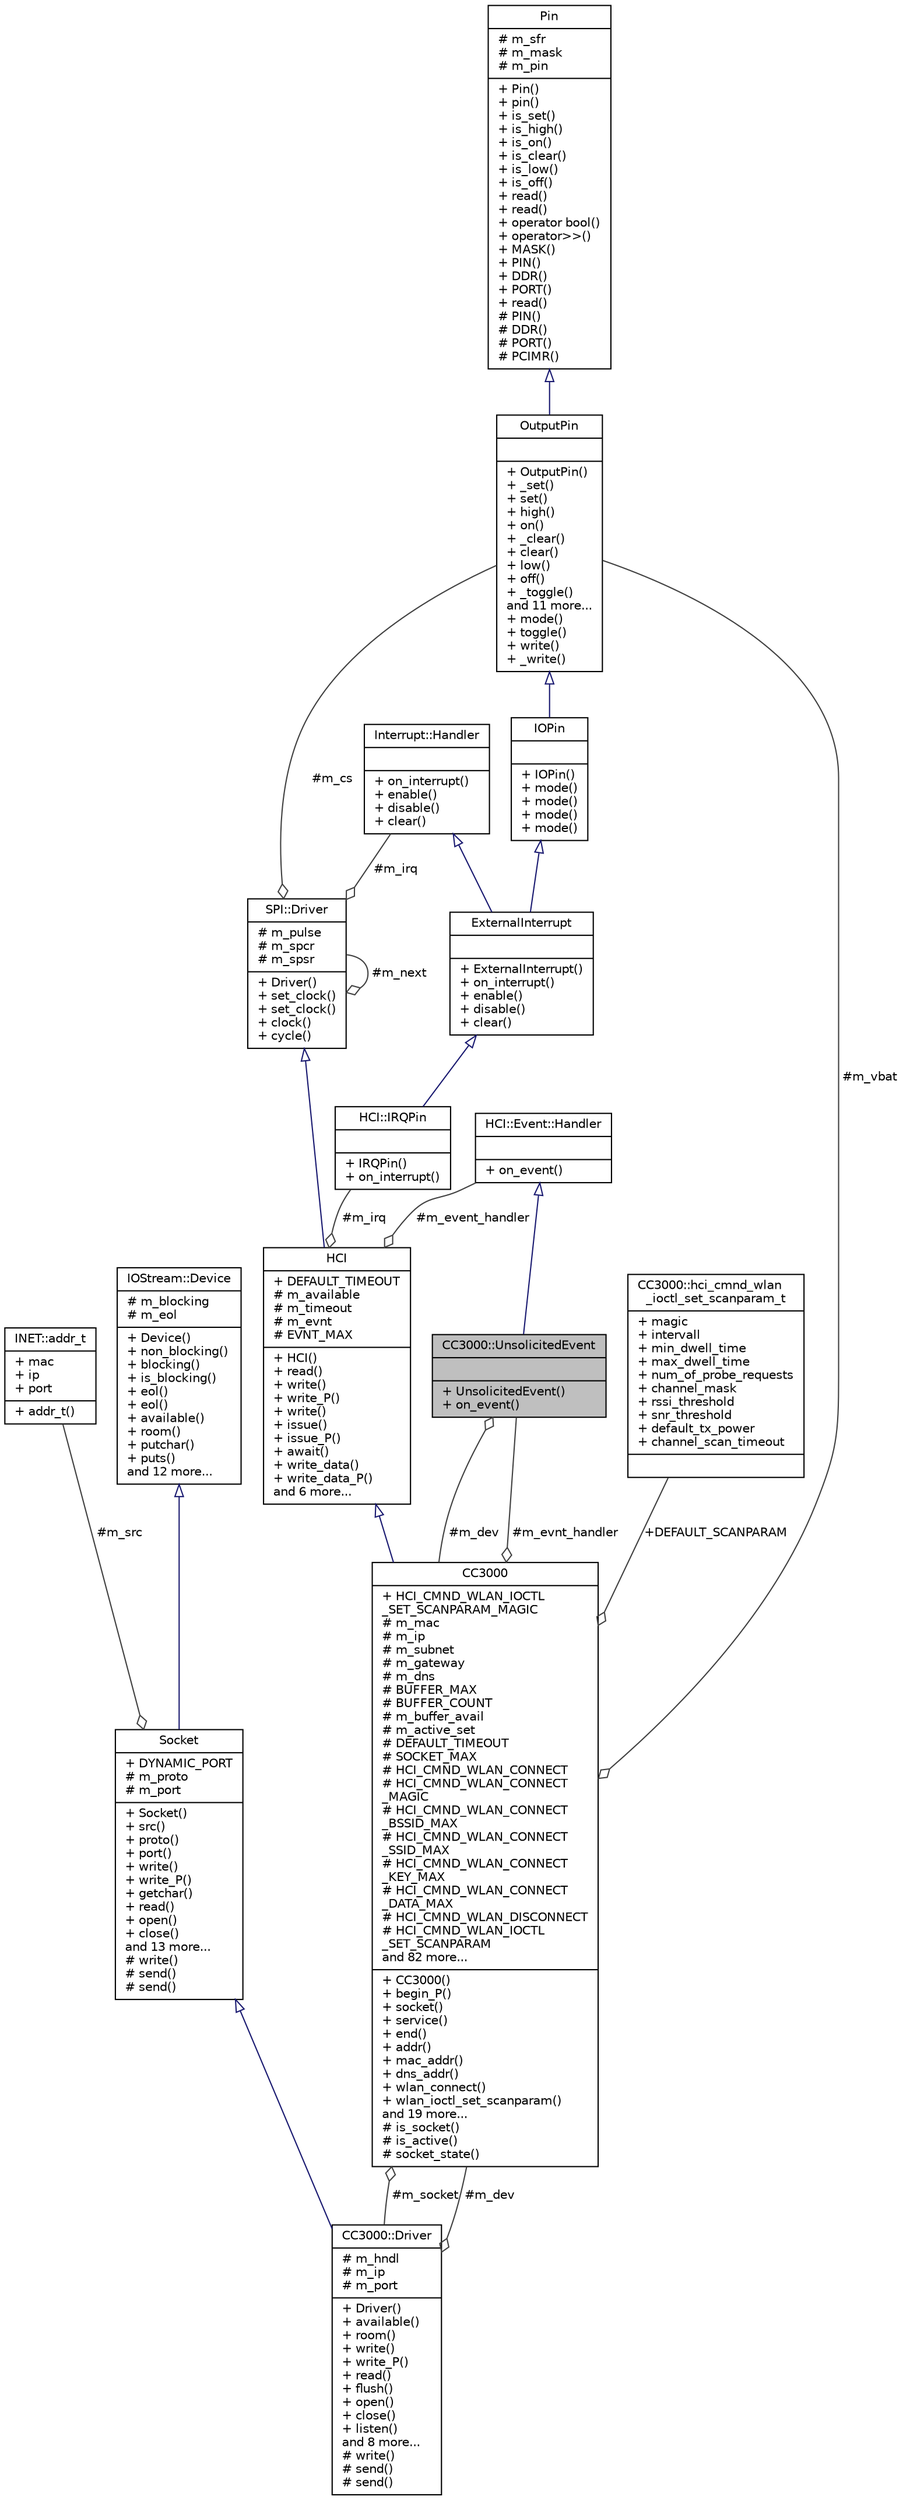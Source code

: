 digraph "CC3000::UnsolicitedEvent"
{
  edge [fontname="Helvetica",fontsize="10",labelfontname="Helvetica",labelfontsize="10"];
  node [fontname="Helvetica",fontsize="10",shape=record];
  Node1 [label="{CC3000::UnsolicitedEvent\n||+ UnsolicitedEvent()\l+ on_event()\l}",height=0.2,width=0.4,color="black", fillcolor="grey75", style="filled", fontcolor="black"];
  Node2 -> Node1 [dir="back",color="midnightblue",fontsize="10",style="solid",arrowtail="onormal",fontname="Helvetica"];
  Node2 [label="{HCI::Event::Handler\n||+ on_event()\l}",height=0.2,width=0.4,color="black", fillcolor="white", style="filled",URL="$dd/de2/classHCI_1_1Event_1_1Handler.html"];
  Node3 -> Node1 [color="grey25",fontsize="10",style="solid",label=" #m_dev" ,arrowhead="odiamond",fontname="Helvetica"];
  Node3 [label="{CC3000\n|+ HCI_CMND_WLAN_IOCTL\l_SET_SCANPARAM_MAGIC\l# m_mac\l# m_ip\l# m_subnet\l# m_gateway\l# m_dns\l# BUFFER_MAX\l# BUFFER_COUNT\l# m_buffer_avail\l# m_active_set\l# DEFAULT_TIMEOUT\l# SOCKET_MAX\l# HCI_CMND_WLAN_CONNECT\l# HCI_CMND_WLAN_CONNECT\l_MAGIC\l# HCI_CMND_WLAN_CONNECT\l_BSSID_MAX\l# HCI_CMND_WLAN_CONNECT\l_SSID_MAX\l# HCI_CMND_WLAN_CONNECT\l_KEY_MAX\l# HCI_CMND_WLAN_CONNECT\l_DATA_MAX\l# HCI_CMND_WLAN_DISCONNECT\l# HCI_CMND_WLAN_IOCTL\l_SET_SCANPARAM\land 82 more...\l|+ CC3000()\l+ begin_P()\l+ socket()\l+ service()\l+ end()\l+ addr()\l+ mac_addr()\l+ dns_addr()\l+ wlan_connect()\l+ wlan_ioctl_set_scanparam()\land 19 more...\l# is_socket()\l# is_active()\l# socket_state()\l}",height=0.2,width=0.4,color="black", fillcolor="white", style="filled",URL="$dd/d6c/classCC3000.html"];
  Node4 -> Node3 [dir="back",color="midnightblue",fontsize="10",style="solid",arrowtail="onormal",fontname="Helvetica"];
  Node4 [label="{HCI\n|+ DEFAULT_TIMEOUT\l# m_available\l# m_timeout\l# m_evnt\l# EVNT_MAX\l|+ HCI()\l+ read()\l+ write()\l+ write_P()\l+ write()\l+ issue()\l+ issue_P()\l+ await()\l+ write_data()\l+ write_data_P()\land 6 more...\l}",height=0.2,width=0.4,color="black", fillcolor="white", style="filled",URL="$d6/d93/classHCI.html"];
  Node5 -> Node4 [dir="back",color="midnightblue",fontsize="10",style="solid",arrowtail="onormal",fontname="Helvetica"];
  Node5 [label="{SPI::Driver\n|# m_pulse\l# m_spcr\l# m_spsr\l|+ Driver()\l+ set_clock()\l+ set_clock()\l+ clock()\l+ cycle()\l}",height=0.2,width=0.4,color="black", fillcolor="white", style="filled",URL="$dc/dd2/classSPI_1_1Driver.html"];
  Node6 -> Node5 [color="grey25",fontsize="10",style="solid",label=" #m_cs" ,arrowhead="odiamond",fontname="Helvetica"];
  Node6 [label="{OutputPin\n||+ OutputPin()\l+ _set()\l+ set()\l+ high()\l+ on()\l+ _clear()\l+ clear()\l+ low()\l+ off()\l+ _toggle()\land 11 more...\l+ mode()\l+ toggle()\l+ write()\l+ _write()\l}",height=0.2,width=0.4,color="black", fillcolor="white", style="filled",URL="$d2/d86/classOutputPin.html"];
  Node7 -> Node6 [dir="back",color="midnightblue",fontsize="10",style="solid",arrowtail="onormal",fontname="Helvetica"];
  Node7 [label="{Pin\n|# m_sfr\l# m_mask\l# m_pin\l|+ Pin()\l+ pin()\l+ is_set()\l+ is_high()\l+ is_on()\l+ is_clear()\l+ is_low()\l+ is_off()\l+ read()\l+ read()\l+ operator bool()\l+ operator\>\>()\l+ MASK()\l+ PIN()\l+ DDR()\l+ PORT()\l+ read()\l# PIN()\l# DDR()\l# PORT()\l# PCIMR()\l}",height=0.2,width=0.4,color="black", fillcolor="white", style="filled",URL="$da/da0/classPin.html"];
  Node5 -> Node5 [color="grey25",fontsize="10",style="solid",label=" #m_next" ,arrowhead="odiamond",fontname="Helvetica"];
  Node8 -> Node5 [color="grey25",fontsize="10",style="solid",label=" #m_irq" ,arrowhead="odiamond",fontname="Helvetica"];
  Node8 [label="{Interrupt::Handler\n||+ on_interrupt()\l+ enable()\l+ disable()\l+ clear()\l}",height=0.2,width=0.4,color="black", fillcolor="white", style="filled",URL="$d9/df8/classInterrupt_1_1Handler.html"];
  Node9 -> Node4 [color="grey25",fontsize="10",style="solid",label=" #m_irq" ,arrowhead="odiamond",fontname="Helvetica"];
  Node9 [label="{HCI::IRQPin\n||+ IRQPin()\l+ on_interrupt()\l}",height=0.2,width=0.4,color="black", fillcolor="white", style="filled",URL="$d3/def/classHCI_1_1IRQPin.html"];
  Node10 -> Node9 [dir="back",color="midnightblue",fontsize="10",style="solid",arrowtail="onormal",fontname="Helvetica"];
  Node10 [label="{ExternalInterrupt\n||+ ExternalInterrupt()\l+ on_interrupt()\l+ enable()\l+ disable()\l+ clear()\l}",height=0.2,width=0.4,color="black", fillcolor="white", style="filled",URL="$d5/db6/classExternalInterrupt.html"];
  Node11 -> Node10 [dir="back",color="midnightblue",fontsize="10",style="solid",arrowtail="onormal",fontname="Helvetica"];
  Node11 [label="{IOPin\n||+ IOPin()\l+ mode()\l+ mode()\l+ mode()\l+ mode()\l}",height=0.2,width=0.4,color="black", fillcolor="white", style="filled",URL="$dd/d21/classIOPin.html"];
  Node6 -> Node11 [dir="back",color="midnightblue",fontsize="10",style="solid",arrowtail="onormal",fontname="Helvetica"];
  Node8 -> Node10 [dir="back",color="midnightblue",fontsize="10",style="solid",arrowtail="onormal",fontname="Helvetica"];
  Node2 -> Node4 [color="grey25",fontsize="10",style="solid",label=" #m_event_handler" ,arrowhead="odiamond",fontname="Helvetica"];
  Node12 -> Node3 [color="grey25",fontsize="10",style="solid",label=" #m_socket" ,arrowhead="odiamond",fontname="Helvetica"];
  Node12 [label="{CC3000::Driver\n|# m_hndl\l# m_ip\l# m_port\l|+ Driver()\l+ available()\l+ room()\l+ write()\l+ write_P()\l+ read()\l+ flush()\l+ open()\l+ close()\l+ listen()\land 8 more...\l# write()\l# send()\l# send()\l}",height=0.2,width=0.4,color="black", fillcolor="white", style="filled",URL="$df/db5/classCC3000_1_1Driver.html"];
  Node13 -> Node12 [dir="back",color="midnightblue",fontsize="10",style="solid",arrowtail="onormal",fontname="Helvetica"];
  Node13 [label="{Socket\n|+ DYNAMIC_PORT\l# m_proto\l# m_port\l|+ Socket()\l+ src()\l+ proto()\l+ port()\l+ write()\l+ write_P()\l+ getchar()\l+ read()\l+ open()\l+ close()\land 13 more...\l# write()\l# send()\l# send()\l}",height=0.2,width=0.4,color="black", fillcolor="white", style="filled",URL="$d4/d33/classSocket.html"];
  Node14 -> Node13 [dir="back",color="midnightblue",fontsize="10",style="solid",arrowtail="onormal",fontname="Helvetica"];
  Node14 [label="{IOStream::Device\n|# m_blocking\l# m_eol\l|+ Device()\l+ non_blocking()\l+ blocking()\l+ is_blocking()\l+ eol()\l+ eol()\l+ available()\l+ room()\l+ putchar()\l+ puts()\land 12 more...\l}",height=0.2,width=0.4,color="black", fillcolor="white", style="filled",URL="$d5/d57/classIOStream_1_1Device.html"];
  Node15 -> Node13 [color="grey25",fontsize="10",style="solid",label=" #m_src" ,arrowhead="odiamond",fontname="Helvetica"];
  Node15 [label="{INET::addr_t\n|+ mac\l+ ip\l+ port\l|+ addr_t()\l}",height=0.2,width=0.4,color="black", fillcolor="white", style="filled",URL="$d8/d09/structINET_1_1addr__t.html"];
  Node3 -> Node12 [color="grey25",fontsize="10",style="solid",label=" #m_dev" ,arrowhead="odiamond",fontname="Helvetica"];
  Node1 -> Node3 [color="grey25",fontsize="10",style="solid",label=" #m_evnt_handler" ,arrowhead="odiamond",fontname="Helvetica"];
  Node16 -> Node3 [color="grey25",fontsize="10",style="solid",label=" +DEFAULT_SCANPARAM" ,arrowhead="odiamond",fontname="Helvetica"];
  Node16 [label="{CC3000::hci_cmnd_wlan\l_ioctl_set_scanparam_t\n|+ magic\l+ intervall\l+ min_dwell_time\l+ max_dwell_time\l+ num_of_probe_requests\l+ channel_mask\l+ rssi_threshold\l+ snr_threshold\l+ default_tx_power\l+ channel_scan_timeout\l|}",height=0.2,width=0.4,color="black", fillcolor="white", style="filled",URL="$d6/d0d/structCC3000_1_1hci__cmnd__wlan__ioctl__set__scanparam__t.html"];
  Node6 -> Node3 [color="grey25",fontsize="10",style="solid",label=" #m_vbat" ,arrowhead="odiamond",fontname="Helvetica"];
}
